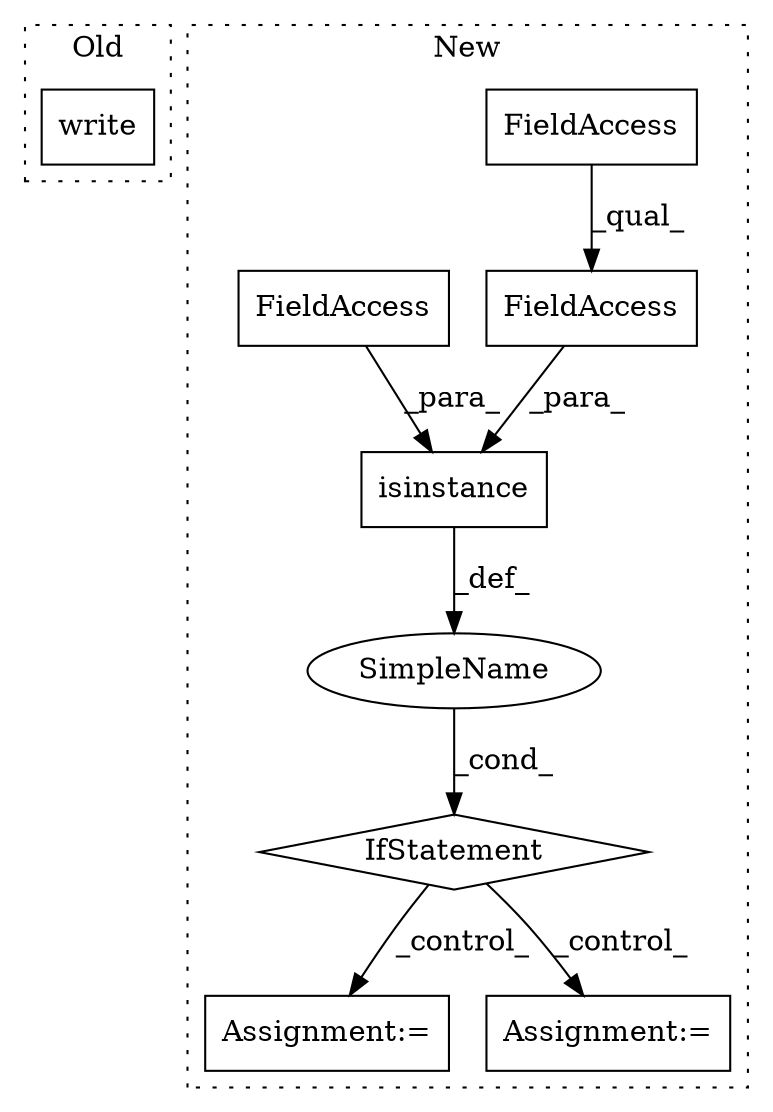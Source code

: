 digraph G {
subgraph cluster0 {
1 [label="write" a="32" s="7228,7275" l="6,1" shape="box"];
label = "Old";
style="dotted";
}
subgraph cluster1 {
2 [label="isinstance" a="32" s="8187,8236" l="11,1" shape="box"];
3 [label="FieldAccess" a="22" s="8211" l="25" shape="box"];
4 [label="IfStatement" a="25" s="8152,8237" l="4,2" shape="diamond"];
5 [label="FieldAccess" a="22" s="8211" l="16" shape="box"];
6 [label="FieldAccess" a="22" s="8198" l="12" shape="box"];
7 [label="SimpleName" a="42" s="" l="" shape="ellipse"];
8 [label="Assignment:=" a="7" s="8255" l="1" shape="box"];
9 [label="Assignment:=" a="7" s="8318" l="1" shape="box"];
label = "New";
style="dotted";
}
2 -> 7 [label="_def_"];
3 -> 2 [label="_para_"];
4 -> 8 [label="_control_"];
4 -> 9 [label="_control_"];
5 -> 3 [label="_qual_"];
6 -> 2 [label="_para_"];
7 -> 4 [label="_cond_"];
}